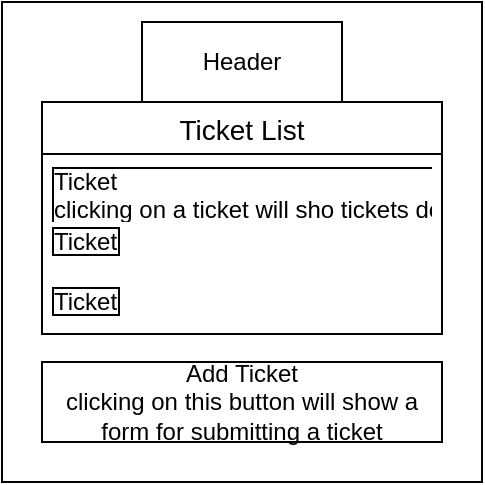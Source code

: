 <mxfile version="17.4.5" type="github">
  <diagram id="YHurzEtavkyvxr_iKz3o" name="Page-1">
    <mxGraphModel dx="387" dy="493" grid="1" gridSize="10" guides="1" tooltips="1" connect="1" arrows="1" fold="1" page="1" pageScale="1" pageWidth="827" pageHeight="1169" math="0" shadow="0">
      <root>
        <mxCell id="0" />
        <mxCell id="1" parent="0" />
        <mxCell id="VtUjFZLmEEogxEKN1-pD-1" value="" style="rounded=0;whiteSpace=wrap;html=1;" vertex="1" parent="1">
          <mxGeometry x="80" y="40" width="240" height="240" as="geometry" />
        </mxCell>
        <mxCell id="VtUjFZLmEEogxEKN1-pD-2" value="Header" style="whiteSpace=wrap;html=1;align=center;" vertex="1" parent="1">
          <mxGeometry x="150" y="50" width="100" height="40" as="geometry" />
        </mxCell>
        <mxCell id="VtUjFZLmEEogxEKN1-pD-3" value="Ticket List" style="swimlane;fontStyle=0;childLayout=stackLayout;horizontal=1;startSize=26;horizontalStack=0;resizeParent=1;resizeParentMax=0;resizeLast=0;collapsible=1;marginBottom=0;align=center;fontSize=14;" vertex="1" parent="1">
          <mxGeometry x="100" y="90" width="200" height="116" as="geometry" />
        </mxCell>
        <mxCell id="VtUjFZLmEEogxEKN1-pD-4" value="Ticket&#xa;clicking on a ticket will sho tickets detal" style="text;strokeColor=none;fillColor=none;spacingLeft=4;spacingRight=4;overflow=hidden;rotatable=0;points=[[0,0.5],[1,0.5]];portConstraint=eastwest;fontSize=12;labelBorderColor=default;" vertex="1" parent="VtUjFZLmEEogxEKN1-pD-3">
          <mxGeometry y="26" width="200" height="30" as="geometry" />
        </mxCell>
        <mxCell id="VtUjFZLmEEogxEKN1-pD-5" value="Ticket" style="text;strokeColor=none;fillColor=none;spacingLeft=4;spacingRight=4;overflow=hidden;rotatable=0;points=[[0,0.5],[1,0.5]];portConstraint=eastwest;fontSize=12;labelBorderColor=default;" vertex="1" parent="VtUjFZLmEEogxEKN1-pD-3">
          <mxGeometry y="56" width="200" height="30" as="geometry" />
        </mxCell>
        <mxCell id="VtUjFZLmEEogxEKN1-pD-6" value="Ticket" style="text;strokeColor=none;fillColor=none;spacingLeft=4;spacingRight=4;overflow=hidden;rotatable=0;points=[[0,0.5],[1,0.5]];portConstraint=eastwest;fontSize=12;labelBorderColor=default;" vertex="1" parent="VtUjFZLmEEogxEKN1-pD-3">
          <mxGeometry y="86" width="200" height="30" as="geometry" />
        </mxCell>
        <mxCell id="VtUjFZLmEEogxEKN1-pD-7" value="Add Ticket&lt;br&gt;clicking on this button will show a form for submitting a ticket" style="whiteSpace=wrap;html=1;align=center;labelBorderColor=none;" vertex="1" parent="1">
          <mxGeometry x="100" y="220" width="200" height="40" as="geometry" />
        </mxCell>
      </root>
    </mxGraphModel>
  </diagram>
</mxfile>
